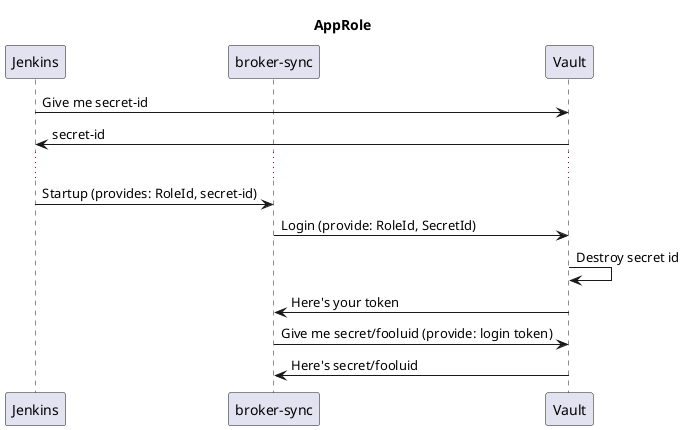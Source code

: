 @startuml

title AppRole
participant Jenkins as j
participant "broker-sync" as b
participant Vault as v
j -> v: Give me secret-id
' secret_id_ttl=120
' secret_id_num_uses=1
' secret_id_bound_cidrs=CIDR of application
' token_bound_cidrs=CIDR of applications
' token_explicit_max_ttl=?
v -> j: secret-id

...

j -> b: Startup (provides: RoleId, secret-id)
b -> v: Login (provide: RoleId, SecretId)
v -> v: Destroy secret id
v -> b: Here's your token
b -> v: Give me secret/fooluid (provide: login token)
v -> b: Here's secret/fooluid

@enduml
